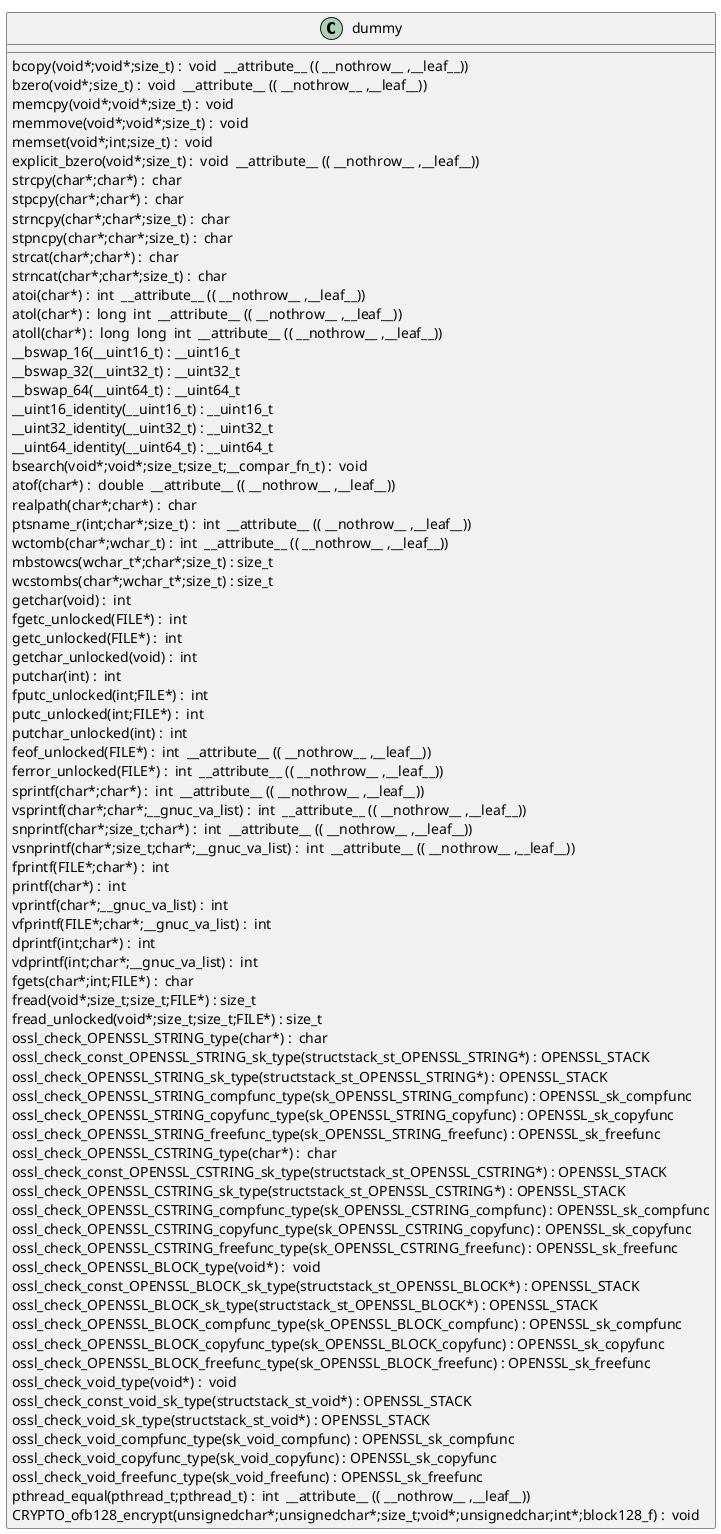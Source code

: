 @startuml
!pragma layout smetana
class dummy {
bcopy(void*;void*;size_t) :  void  __attribute__ (( __nothrow__ ,__leaf__)) [[[./../../.././qc/crypto/modes/ofb128.c.html#298]]]
bzero(void*;size_t) :  void  __attribute__ (( __nothrow__ ,__leaf__)) [[[./../../.././qc/crypto/modes/ofb128.c.html#305]]]
memcpy(void*;void*;size_t) :  void  [[[./../../.././qc/crypto/modes/ofb128.c.html#346]]]
memmove(void*;void*;size_t) :  void  [[[./../../.././qc/crypto/modes/ofb128.c.html#354]]]
memset(void*;int;size_t) :  void  [[[./../../.././qc/crypto/modes/ofb128.c.html#361]]]
explicit_bzero(void*;size_t) :  void  __attribute__ (( __nothrow__ ,__leaf__)) [[[./../../.././qc/crypto/modes/ofb128.c.html#374]]]
strcpy(char*;char*) :  char  [[[./../../.././qc/crypto/modes/ofb128.c.html#381]]]
stpcpy(char*;char*) :  char  [[[./../../.././qc/crypto/modes/ofb128.c.html#388]]]
strncpy(char*;char*;size_t) :  char  [[[./../../.././qc/crypto/modes/ofb128.c.html#396]]]
stpncpy(char*;char*;size_t) :  char  [[[./../../.././qc/crypto/modes/ofb128.c.html#406]]]
strcat(char*;char*) :  char  [[[./../../.././qc/crypto/modes/ofb128.c.html#413]]]
strncat(char*;char*;size_t) :  char  [[[./../../.././qc/crypto/modes/ofb128.c.html#420]]]
atoi(char*) :  int  __attribute__ (( __nothrow__ ,__leaf__)) [[[./../../.././qc/crypto/modes/ofb128.c.html#584]]]
atol(char*) :  long  int  __attribute__ (( __nothrow__ ,__leaf__)) [[[./../../.././qc/crypto/modes/ofb128.c.html#589]]]
atoll(char*) :  long  long  int  __attribute__ (( __nothrow__ ,__leaf__)) [[[./../../.././qc/crypto/modes/ofb128.c.html#596]]]
__bswap_16(__uint16_t) : __uint16_t [[[./../../.././qc/crypto/modes/ofb128.c.html#896]]]
__bswap_32(__uint32_t) : __uint32_t [[[./../../.././qc/crypto/modes/ofb128.c.html#911]]]
__bswap_64(__uint64_t) : __uint64_t [[[./../../.././qc/crypto/modes/ofb128.c.html#921]]]
__uint16_identity(__uint16_t) : __uint16_t [[[./../../.././qc/crypto/modes/ofb128.c.html#933]]]
__uint32_identity(__uint32_t) : __uint32_t [[[./../../.././qc/crypto/modes/ofb128.c.html#939]]]
__uint64_identity(__uint64_t) : __uint64_t [[[./../../.././qc/crypto/modes/ofb128.c.html#945]]]
bsearch(void*;void*;size_t;size_t;__compar_fn_t) :  void  [[[./../../.././qc/crypto/modes/ofb128.c.html#1613]]]
atof(char*) :  double  __attribute__ (( __nothrow__ ,__leaf__)) [[[./../../.././qc/crypto/modes/ofb128.c.html#1]]]
realpath(char*;char*) :  char  [[[./../../.././qc/crypto/modes/ofb128.c.html#1]]]
ptsname_r(int;char*;size_t) :  int  __attribute__ (( __nothrow__ ,__leaf__)) [[[./../../.././qc/crypto/modes/ofb128.c.html#1]]]
wctomb(char*;wchar_t) :  int  __attribute__ (( __nothrow__ ,__leaf__)) [[[./../../.././qc/crypto/modes/ofb128.c.html#1]]]
mbstowcs(wchar_t*;char*;size_t) : size_t [[[./../../.././qc/crypto/modes/ofb128.c.html#1]]]
wcstombs(char*;wchar_t*;size_t) : size_t [[[./../../.././qc/crypto/modes/ofb128.c.html#1]]]
getchar(void) :  int  [[[./../../.././qc/crypto/modes/ofb128.c.html#1]]]
fgetc_unlocked(FILE*) :  int  [[[./../../.././qc/crypto/modes/ofb128.c.html#1]]]
getc_unlocked(FILE*) :  int  [[[./../../.././qc/crypto/modes/ofb128.c.html#1]]]
getchar_unlocked(void) :  int  [[[./../../.././qc/crypto/modes/ofb128.c.html#1]]]
putchar(int) :  int  [[[./../../.././qc/crypto/modes/ofb128.c.html#1]]]
fputc_unlocked(int;FILE*) :  int  [[[./../../.././qc/crypto/modes/ofb128.c.html#1]]]
putc_unlocked(int;FILE*) :  int  [[[./../../.././qc/crypto/modes/ofb128.c.html#1]]]
putchar_unlocked(int) :  int  [[[./../../.././qc/crypto/modes/ofb128.c.html#1]]]
feof_unlocked(FILE*) :  int  __attribute__ (( __nothrow__ ,__leaf__)) [[[./../../.././qc/crypto/modes/ofb128.c.html#1]]]
ferror_unlocked(FILE*) :  int  __attribute__ (( __nothrow__ ,__leaf__)) [[[./../../.././qc/crypto/modes/ofb128.c.html#1]]]
sprintf(char*;char*) :  int  __attribute__ (( __nothrow__ ,__leaf__)) [[[./../../.././qc/crypto/modes/ofb128.c.html#1]]]
vsprintf(char*;char*;__gnuc_va_list) :  int  __attribute__ (( __nothrow__ ,__leaf__)) [[[./../../.././qc/crypto/modes/ofb128.c.html#1]]]
snprintf(char*;size_t;char*) :  int  __attribute__ (( __nothrow__ ,__leaf__)) [[[./../../.././qc/crypto/modes/ofb128.c.html#1]]]
vsnprintf(char*;size_t;char*;__gnuc_va_list) :  int  __attribute__ (( __nothrow__ ,__leaf__)) [[[./../../.././qc/crypto/modes/ofb128.c.html#1]]]
fprintf(FILE*;char*) :  int  [[[./../../.././qc/crypto/modes/ofb128.c.html#1]]]
printf(char*) :  int  [[[./../../.././qc/crypto/modes/ofb128.c.html#1]]]
vprintf(char*;__gnuc_va_list) :  int  [[[./../../.././qc/crypto/modes/ofb128.c.html#1]]]
vfprintf(FILE*;char*;__gnuc_va_list) :  int  [[[./../../.././qc/crypto/modes/ofb128.c.html#1]]]
dprintf(int;char*) :  int  [[[./../../.././qc/crypto/modes/ofb128.c.html#1]]]
vdprintf(int;char*;__gnuc_va_list) :  int  [[[./../../.././qc/crypto/modes/ofb128.c.html#1]]]
fgets(char*;int;FILE*) :  char  [[[./../../.././qc/crypto/modes/ofb128.c.html#1]]]
fread(void*;size_t;size_t;FILE*) : size_t [[[./../../.././qc/crypto/modes/ofb128.c.html#1]]]
fread_unlocked(void*;size_t;size_t;FILE*) : size_t [[[./../../.././qc/crypto/modes/ofb128.c.html#1]]]
ossl_check_OPENSSL_STRING_type(char*) :  char  [[[./../../.././qc/crypto/modes/ofb128.c.html#1]]]
ossl_check_const_OPENSSL_STRING_sk_type(structstack_st_OPENSSL_STRING*) : OPENSSL_STACK [[[./../../.././qc/crypto/modes/ofb128.c.html#1]]]
ossl_check_OPENSSL_STRING_sk_type(structstack_st_OPENSSL_STRING*) : OPENSSL_STACK [[[./../../.././qc/crypto/modes/ofb128.c.html#1]]]
ossl_check_OPENSSL_STRING_compfunc_type(sk_OPENSSL_STRING_compfunc) : OPENSSL_sk_compfunc [[[./../../.././qc/crypto/modes/ofb128.c.html#1]]]
ossl_check_OPENSSL_STRING_copyfunc_type(sk_OPENSSL_STRING_copyfunc) : OPENSSL_sk_copyfunc [[[./../../.././qc/crypto/modes/ofb128.c.html#1]]]
ossl_check_OPENSSL_STRING_freefunc_type(sk_OPENSSL_STRING_freefunc) : OPENSSL_sk_freefunc [[[./../../.././qc/crypto/modes/ofb128.c.html#1]]]
ossl_check_OPENSSL_CSTRING_type(char*) :  char  [[[./../../.././qc/crypto/modes/ofb128.c.html#1]]]
ossl_check_const_OPENSSL_CSTRING_sk_type(structstack_st_OPENSSL_CSTRING*) : OPENSSL_STACK [[[./../../.././qc/crypto/modes/ofb128.c.html#1]]]
ossl_check_OPENSSL_CSTRING_sk_type(structstack_st_OPENSSL_CSTRING*) : OPENSSL_STACK [[[./../../.././qc/crypto/modes/ofb128.c.html#1]]]
ossl_check_OPENSSL_CSTRING_compfunc_type(sk_OPENSSL_CSTRING_compfunc) : OPENSSL_sk_compfunc [[[./../../.././qc/crypto/modes/ofb128.c.html#1]]]
ossl_check_OPENSSL_CSTRING_copyfunc_type(sk_OPENSSL_CSTRING_copyfunc) : OPENSSL_sk_copyfunc [[[./../../.././qc/crypto/modes/ofb128.c.html#1]]]
ossl_check_OPENSSL_CSTRING_freefunc_type(sk_OPENSSL_CSTRING_freefunc) : OPENSSL_sk_freefunc [[[./../../.././qc/crypto/modes/ofb128.c.html#1]]]
ossl_check_OPENSSL_BLOCK_type(void*) :  void  [[[./../../.././qc/crypto/modes/ofb128.c.html#1]]]
ossl_check_const_OPENSSL_BLOCK_sk_type(structstack_st_OPENSSL_BLOCK*) : OPENSSL_STACK [[[./../../.././qc/crypto/modes/ofb128.c.html#1]]]
ossl_check_OPENSSL_BLOCK_sk_type(structstack_st_OPENSSL_BLOCK*) : OPENSSL_STACK [[[./../../.././qc/crypto/modes/ofb128.c.html#1]]]
ossl_check_OPENSSL_BLOCK_compfunc_type(sk_OPENSSL_BLOCK_compfunc) : OPENSSL_sk_compfunc [[[./../../.././qc/crypto/modes/ofb128.c.html#1]]]
ossl_check_OPENSSL_BLOCK_copyfunc_type(sk_OPENSSL_BLOCK_copyfunc) : OPENSSL_sk_copyfunc [[[./../../.././qc/crypto/modes/ofb128.c.html#1]]]
ossl_check_OPENSSL_BLOCK_freefunc_type(sk_OPENSSL_BLOCK_freefunc) : OPENSSL_sk_freefunc [[[./../../.././qc/crypto/modes/ofb128.c.html#1]]]
ossl_check_void_type(void*) :  void  [[[./../../.././qc/crypto/modes/ofb128.c.html#1]]]
ossl_check_const_void_sk_type(structstack_st_void*) : OPENSSL_STACK [[[./../../.././qc/crypto/modes/ofb128.c.html#1]]]
ossl_check_void_sk_type(structstack_st_void*) : OPENSSL_STACK [[[./../../.././qc/crypto/modes/ofb128.c.html#1]]]
ossl_check_void_compfunc_type(sk_void_compfunc) : OPENSSL_sk_compfunc [[[./../../.././qc/crypto/modes/ofb128.c.html#1]]]
ossl_check_void_copyfunc_type(sk_void_copyfunc) : OPENSSL_sk_copyfunc [[[./../../.././qc/crypto/modes/ofb128.c.html#1]]]
ossl_check_void_freefunc_type(sk_void_freefunc) : OPENSSL_sk_freefunc [[[./../../.././qc/crypto/modes/ofb128.c.html#1]]]
pthread_equal(pthread_t;pthread_t) :  int  __attribute__ (( __nothrow__ ,__leaf__)) [[[./../../.././qc/crypto/modes/ofb128.c.html#1]]]
CRYPTO_ofb128_encrypt(unsignedchar*;unsignedchar*;size_t;void*;unsignedchar;int*;block128_f) :  void  [[[./../../.././qc/crypto/modes/ofb128.c.html#1]]]
} 
@enduml
